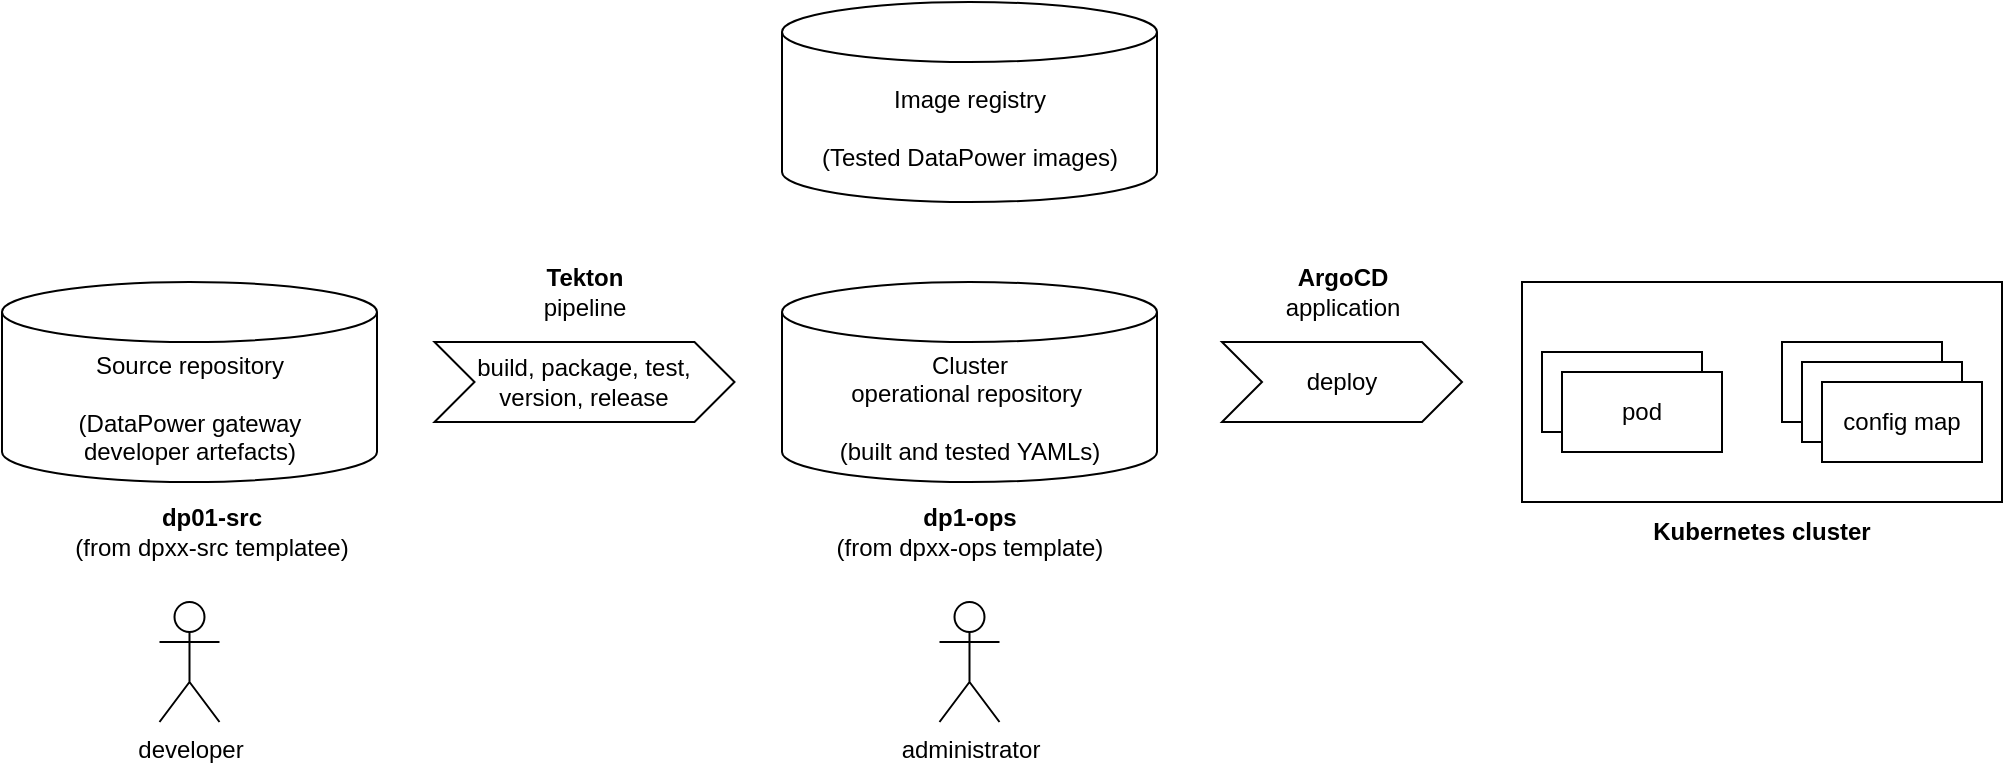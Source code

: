 <mxfile version="15.8.7" type="device"><diagram id="7s4tpCvav4gtR9b0IcHp" name="Page-1"><mxGraphModel dx="1426" dy="905" grid="1" gridSize="10" guides="1" tooltips="1" connect="1" arrows="1" fold="1" page="1" pageScale="1" pageWidth="827" pageHeight="1169" math="0" shadow="0"><root><mxCell id="0"/><mxCell id="1" parent="0"/><mxCell id="j-wncY47qk9I945-Ejjs-1" value="Source repository&lt;br&gt;&lt;br&gt;(DataPower gateway &lt;br&gt;developer artefacts)" style="shape=cylinder3;whiteSpace=wrap;html=1;boundedLbl=1;backgroundOutline=1;size=15;" parent="1" vertex="1"><mxGeometry x="190" y="220" width="187.5" height="100" as="geometry"/></mxCell><mxCell id="j-wncY47qk9I945-Ejjs-2" value="Cluster &lt;br&gt;operational repository&amp;nbsp;&lt;br&gt;&lt;br&gt;(built and tested YAMLs)" style="shape=cylinder3;whiteSpace=wrap;html=1;boundedLbl=1;backgroundOutline=1;size=15;" parent="1" vertex="1"><mxGeometry x="580" y="220" width="187.5" height="100" as="geometry"/></mxCell><mxCell id="j-wncY47qk9I945-Ejjs-3" value="build, package, test, version, release" style="shape=step;perimeter=stepPerimeter;whiteSpace=wrap;html=1;fixedSize=1;" parent="1" vertex="1"><mxGeometry x="406.25" y="250" width="150" height="40" as="geometry"/></mxCell><mxCell id="j-wncY47qk9I945-Ejjs-4" value="deploy" style="shape=step;perimeter=stepPerimeter;whiteSpace=wrap;html=1;fixedSize=1;" parent="1" vertex="1"><mxGeometry x="800" y="250" width="120" height="40" as="geometry"/></mxCell><mxCell id="j-wncY47qk9I945-Ejjs-5" value="&lt;b&gt;dp01-src&lt;/b&gt;&lt;br&gt;(from dpxx-src templatee)" style="text;html=1;strokeColor=none;fillColor=none;align=center;verticalAlign=middle;whiteSpace=wrap;rounded=0;" parent="1" vertex="1"><mxGeometry x="207" y="330" width="176" height="30" as="geometry"/></mxCell><mxCell id="j-wncY47qk9I945-Ejjs-6" value="&lt;b&gt;dp1-ops&lt;/b&gt;&lt;br&gt;(from dpxx-ops template)" style="text;html=1;strokeColor=none;fillColor=none;align=center;verticalAlign=middle;whiteSpace=wrap;rounded=0;" parent="1" vertex="1"><mxGeometry x="585" y="330" width="177.5" height="30" as="geometry"/></mxCell><mxCell id="6FtCYPQx9fpVWrgTbt3w-2" value="" style="rounded=0;whiteSpace=wrap;html=1;" parent="1" vertex="1"><mxGeometry x="950" y="220" width="240" height="110" as="geometry"/></mxCell><mxCell id="6FtCYPQx9fpVWrgTbt3w-3" value="Kubernetes cluster" style="text;html=1;strokeColor=none;fillColor=none;align=center;verticalAlign=middle;whiteSpace=wrap;rounded=0;fontStyle=1" parent="1" vertex="1"><mxGeometry x="980" y="330" width="180" height="30" as="geometry"/></mxCell><mxCell id="6FtCYPQx9fpVWrgTbt3w-4" value="pod" style="rounded=0;whiteSpace=wrap;html=1;" parent="1" vertex="1"><mxGeometry x="960" y="255" width="80" height="40" as="geometry"/></mxCell><mxCell id="6FtCYPQx9fpVWrgTbt3w-5" value="config map" style="rounded=0;whiteSpace=wrap;html=1;" parent="1" vertex="1"><mxGeometry x="1080" y="250" width="80" height="40" as="geometry"/></mxCell><mxCell id="6FtCYPQx9fpVWrgTbt3w-6" value="pod" style="rounded=0;whiteSpace=wrap;html=1;" parent="1" vertex="1"><mxGeometry x="970" y="265" width="80" height="40" as="geometry"/></mxCell><mxCell id="6FtCYPQx9fpVWrgTbt3w-8" value="config map" style="rounded=0;whiteSpace=wrap;html=1;" parent="1" vertex="1"><mxGeometry x="1090" y="260" width="80" height="40" as="geometry"/></mxCell><mxCell id="6FtCYPQx9fpVWrgTbt3w-9" value="config map" style="rounded=0;whiteSpace=wrap;html=1;" parent="1" vertex="1"><mxGeometry x="1100" y="270" width="80" height="40" as="geometry"/></mxCell><mxCell id="6FtCYPQx9fpVWrgTbt3w-10" value="&lt;b&gt;Tekton&lt;/b&gt; &lt;br&gt;pipeline" style="text;html=1;strokeColor=none;fillColor=none;align=center;verticalAlign=middle;whiteSpace=wrap;rounded=0;" parent="1" vertex="1"><mxGeometry x="418.75" y="210" width="125" height="30" as="geometry"/></mxCell><mxCell id="6FtCYPQx9fpVWrgTbt3w-11" value="&lt;b&gt;ArgoCD&lt;/b&gt; &lt;br&gt;application" style="text;html=1;strokeColor=none;fillColor=none;align=center;verticalAlign=middle;whiteSpace=wrap;rounded=0;" parent="1" vertex="1"><mxGeometry x="797.5" y="210" width="125" height="30" as="geometry"/></mxCell><mxCell id="-faAT9Uqb-eq2LBU9O2p-1" value="Image registry&lt;br&gt;&lt;br&gt;(Tested&amp;nbsp;DataPower images)" style="shape=cylinder3;whiteSpace=wrap;html=1;boundedLbl=1;backgroundOutline=1;size=15;" parent="1" vertex="1"><mxGeometry x="580" y="80" width="187.5" height="100" as="geometry"/></mxCell><mxCell id="CNEnKY-MuUW3pNFNHH6E-1" value="developer" style="shape=umlActor;verticalLabelPosition=bottom;verticalAlign=top;html=1;outlineConnect=0;" vertex="1" parent="1"><mxGeometry x="268.75" y="380" width="30" height="60" as="geometry"/></mxCell><mxCell id="CNEnKY-MuUW3pNFNHH6E-2" value="administrator" style="shape=umlActor;verticalLabelPosition=bottom;verticalAlign=top;html=1;outlineConnect=0;" vertex="1" parent="1"><mxGeometry x="658.75" y="380" width="30" height="60" as="geometry"/></mxCell></root></mxGraphModel></diagram></mxfile>
